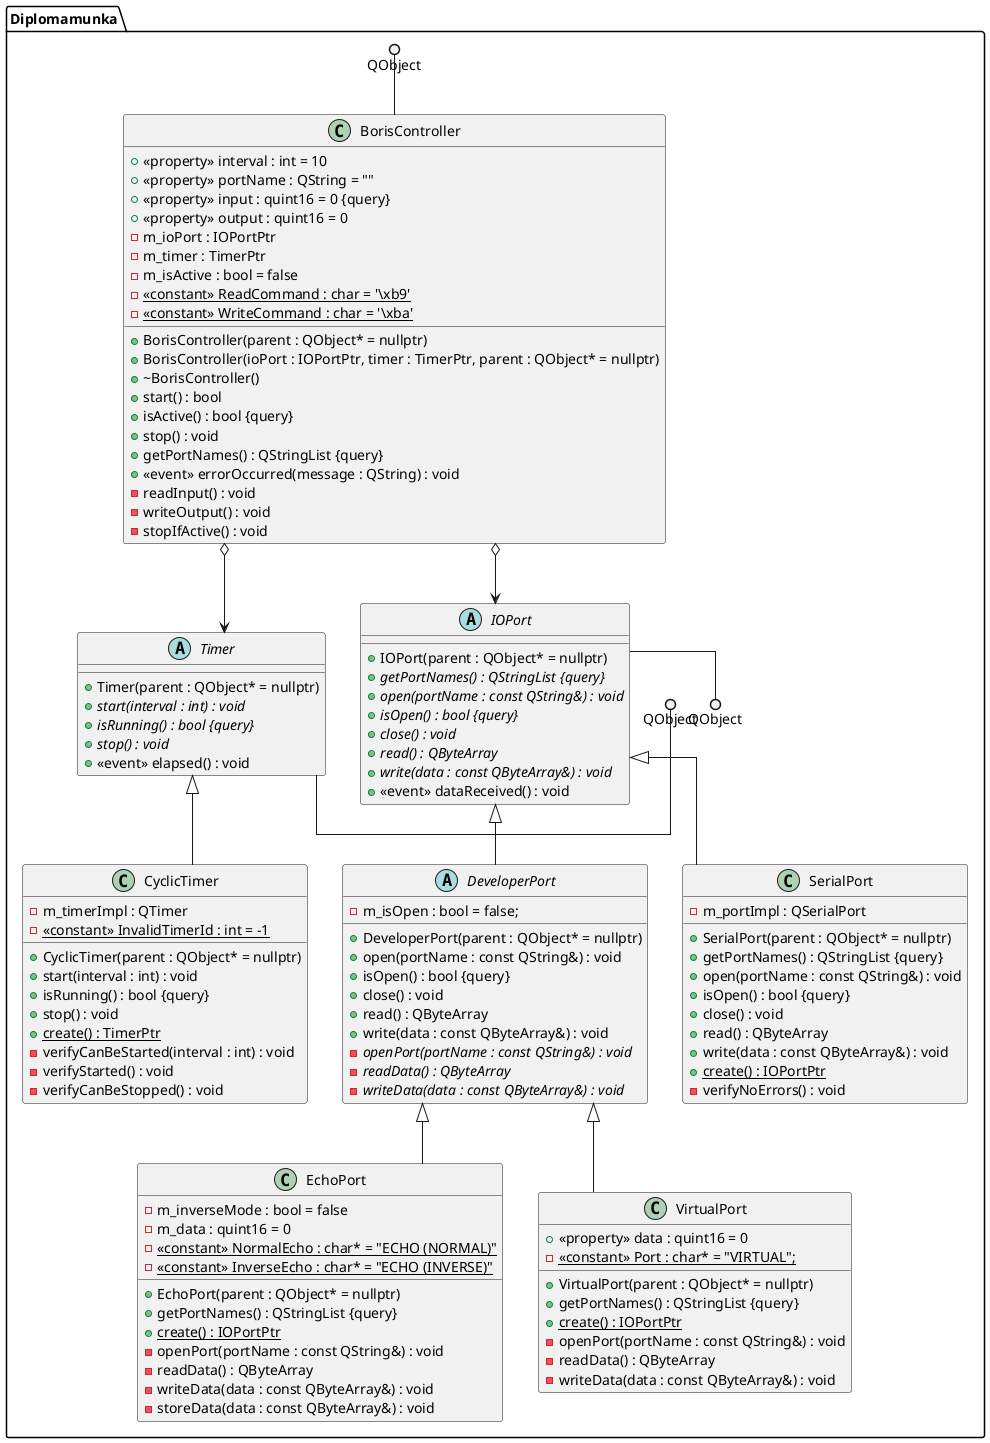 @startuml BorisAccess
skinparam linetype ortho

namespace Diplomamunka {

class BorisController
{
    +<<property>> interval : int = 10
    +<<property>> portName : QString = ""
    +<<property>> input : quint16 = 0 {query}
    +<<property>> output : quint16 = 0
    +BorisController(parent : QObject* = nullptr)
    +BorisController(ioPort : IOPortPtr, timer : TimerPtr, parent : QObject* = nullptr)
    +~BorisController()
    +start() : bool
    +isActive() : bool {query}
    +stop() : void
    +getPortNames() : QStringList {query}
    +<<event>> errorOccurred(message : QString) : void
    -readInput() : void
    -writeOutput() : void
    -stopIfActive() : void
    -m_ioPort : IOPortPtr
    -m_timer : TimerPtr
    -m_isActive : bool = false
    -{static}<<constant>> ReadCommand : char = '\xb9'
    -{static}<<constant>> WriteCommand : char = '\xba'
}

QObject ()-- BorisController

abstract class Timer
{
    +Timer(parent : QObject* = nullptr)
    +{abstract}start(interval : int) : void
    +{abstract}isRunning() : bool {query}
    +{abstract}stop() : void
    +<<event>> elapsed() : void
}

QObject ()- Timer
BorisController o--> Timer

abstract class IOPort
{
    +IOPort(parent : QObject* = nullptr)
    +{abstract}getPortNames() : QStringList {query}
    +{abstract}open(portName : const QString&) : void
    +{abstract}isOpen() : bool {query}
    +{abstract}close() : void
    +{abstract}read() : QByteArray
    +{abstract}write(data : const QByteArray&) : void
    +<<event>> dataReceived() : void
}

IOPort -() QObject
BorisController o--> IOPort

class CyclicTimer extends Timer
{
    +CyclicTimer(parent : QObject* = nullptr)
    +start(interval : int) : void
    +isRunning() : bool {query}
    +stop() : void
    +{static}create() : TimerPtr
    -verifyCanBeStarted(interval : int) : void
    -verifyStarted() : void
    -verifyCanBeStopped() : void
    -m_timerImpl : QTimer
    -{static}<<constant>> InvalidTimerId : int = -1
}

class SerialPort extends IOPort
{
    +SerialPort(parent : QObject* = nullptr)
    +getPortNames() : QStringList {query}
    +open(portName : const QString&) : void
    +isOpen() : bool {query}
    +close() : void
    +read() : QByteArray
    +write(data : const QByteArray&) : void
    +{static}create() : IOPortPtr
    -verifyNoErrors() : void
    -m_portImpl : QSerialPort
}

abstract class DeveloperPort extends IOPort
{
    +DeveloperPort(parent : QObject* = nullptr)
    +open(portName : const QString&) : void
    +isOpen() : bool {query}
    +close() : void
    +read() : QByteArray
    +write(data : const QByteArray&) : void
    -{abstract}openPort(portName : const QString&) : void
    -{abstract}readData() : QByteArray
    -{abstract}writeData(data : const QByteArray&) : void
    -m_isOpen : bool = false;
}

class EchoPort extends DeveloperPort
{
    +EchoPort(parent : QObject* = nullptr)
    +getPortNames() : QStringList {query}
    +{static}create() : IOPortPtr
    -openPort(portName : const QString&) : void
    -readData() : QByteArray
    -writeData(data : const QByteArray&) : void
    -storeData(data : const QByteArray&) : void
    -m_inverseMode : bool = false
    -m_data : quint16 = 0
    -{static}{field}<<constant>> NormalEcho : char* = "ECHO (NORMAL)"
    -{static}{field}<<constant>> InverseEcho : char* = "ECHO (INVERSE)"
}

class VirtualPort extends DeveloperPort
{
    +<<property>> data : quint16 = 0
    +VirtualPort(parent : QObject* = nullptr)
    +getPortNames() : QStringList {query}
    +{static}create() : IOPortPtr
    -openPort(portName : const QString&) : void
    -readData() : QByteArray
    -writeData(data : const QByteArray&) : void
    -{static}<<constant>> Port : char* = "VIRTUAL";
}

}

@enduml
